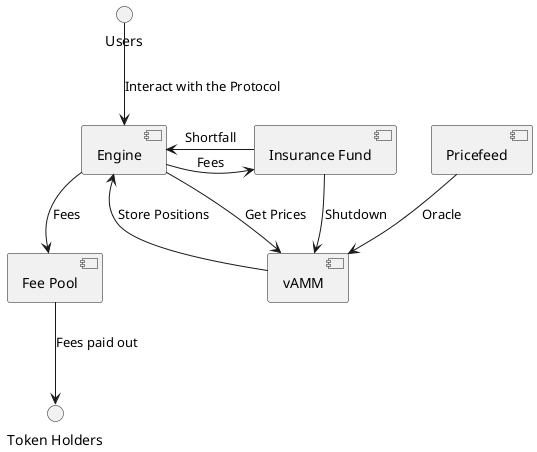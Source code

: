 @startuml contractInteractions
    interface "Token Holders" as holders

    /'Insurance Fund '/
    [Engine] -> [Insurance Fund] : Fees
    [Engine] <- [Insurance Fund] : Shortfall
    [Insurance Fund] -> [vAMM] : Shutdown

    /'Fee Pool'/
    [Engine] --> [Fee Pool] : Fees
    [Fee Pool] --> holders : Fees paid out

    /'vAMM'/
    [Engine] --> [vAMM] : Get Prices
    [vAMM] --> [Engine] : Store Positions
    [Pricefeed] --> [vAMM] : Oracle

    Users --> [Engine] : Interact with the Protocol

    /'Notes'/

@enduml
